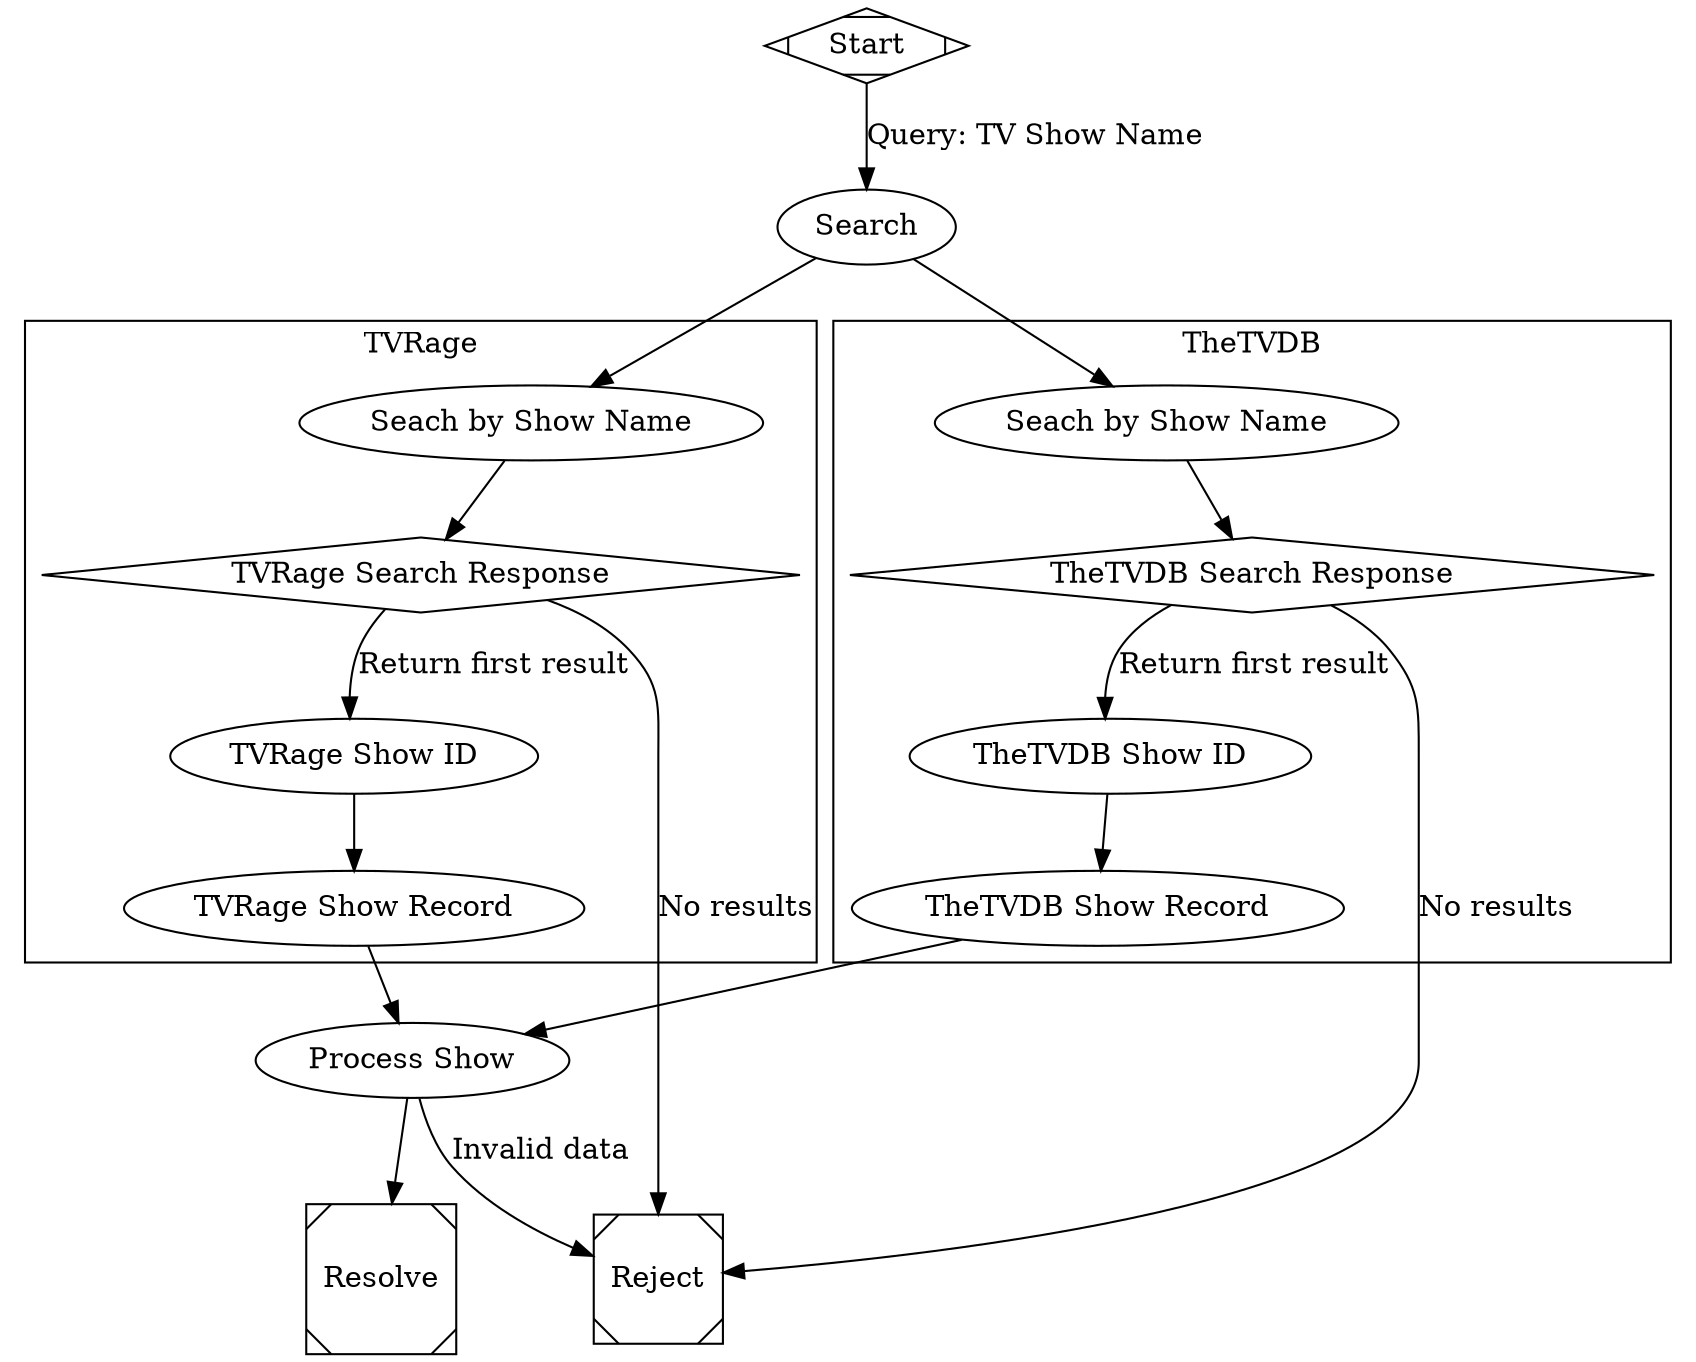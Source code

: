digraph "TheTVDB API Request Cycle" {
  compound=true;

  "Start" [shape=Mdiamond];
  "Reject" [shape=Msquare];
  "Resolve" [shape=Msquare];

  subgraph clusterSearchTvDb {
    label = "TheTVDB";

    tvdb_search -> tvdb_results;
    tvdb_results -> tvdb_result [label="Return first result"];
    tvdb_result -> tvdb_show;

    tvdb_search [label="Seach by Show Name"];
    tvdb_results [shape=diamond; label="TheTVDB Search Response"];
    tvdb_result [label="TheTVDB Show ID"];
    tvdb_show [label="TheTVDB Show Record"]
  }

  subgraph clusterSearchTvRage {
    label = "TVRage";

    tvrage_search -> tvrage_results;
    tvrage_results -> tvrage_result [label="Return first result"];
    tvrage_result -> tvrage_show;

    tvrage_search [label="Seach by Show Name"];
    tvrage_results [shape=diamond; label="TVRage Search Response"];
    tvrage_result [label="TVRage Show ID"];
    tvrage_show [label="TVRage Show Record"]
  }

  "Start" -> "Search" [label="Query: TV Show Name"];
  "Search" -> tvdb_search;
  "Search" -> tvrage_search;

  tvdb_results -> "Reject" [label="No results"];
  tvrage_results -> "Reject" [label="No results"];

  tvdb_show -> "Process Show";
  tvrage_show -> "Process Show";

  "Process Show" -> "Resolve";
  "Process Show" -> "Reject" [label="Invalid data"];
}